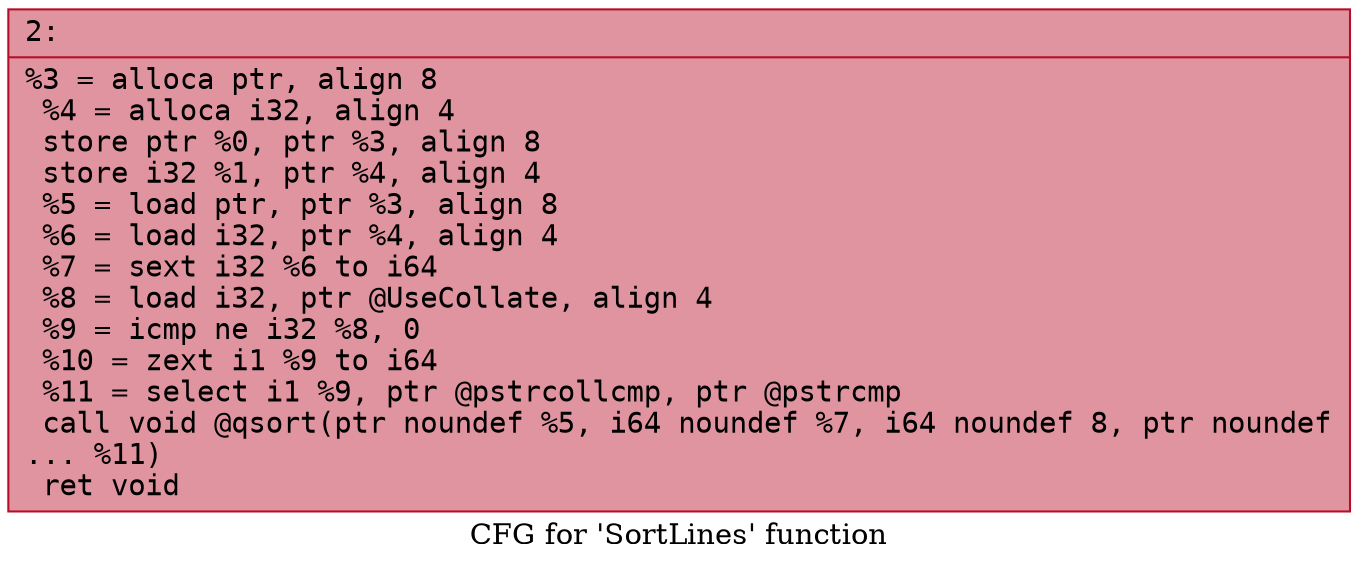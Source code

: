 digraph "CFG for 'SortLines' function" {
	label="CFG for 'SortLines' function";

	Node0x600003cf6b20 [shape=record,color="#b70d28ff", style=filled, fillcolor="#b70d2870" fontname="Courier",label="{2:\l|  %3 = alloca ptr, align 8\l  %4 = alloca i32, align 4\l  store ptr %0, ptr %3, align 8\l  store i32 %1, ptr %4, align 4\l  %5 = load ptr, ptr %3, align 8\l  %6 = load i32, ptr %4, align 4\l  %7 = sext i32 %6 to i64\l  %8 = load i32, ptr @UseCollate, align 4\l  %9 = icmp ne i32 %8, 0\l  %10 = zext i1 %9 to i64\l  %11 = select i1 %9, ptr @pstrcollcmp, ptr @pstrcmp\l  call void @qsort(ptr noundef %5, i64 noundef %7, i64 noundef 8, ptr noundef\l... %11)\l  ret void\l}"];
}
